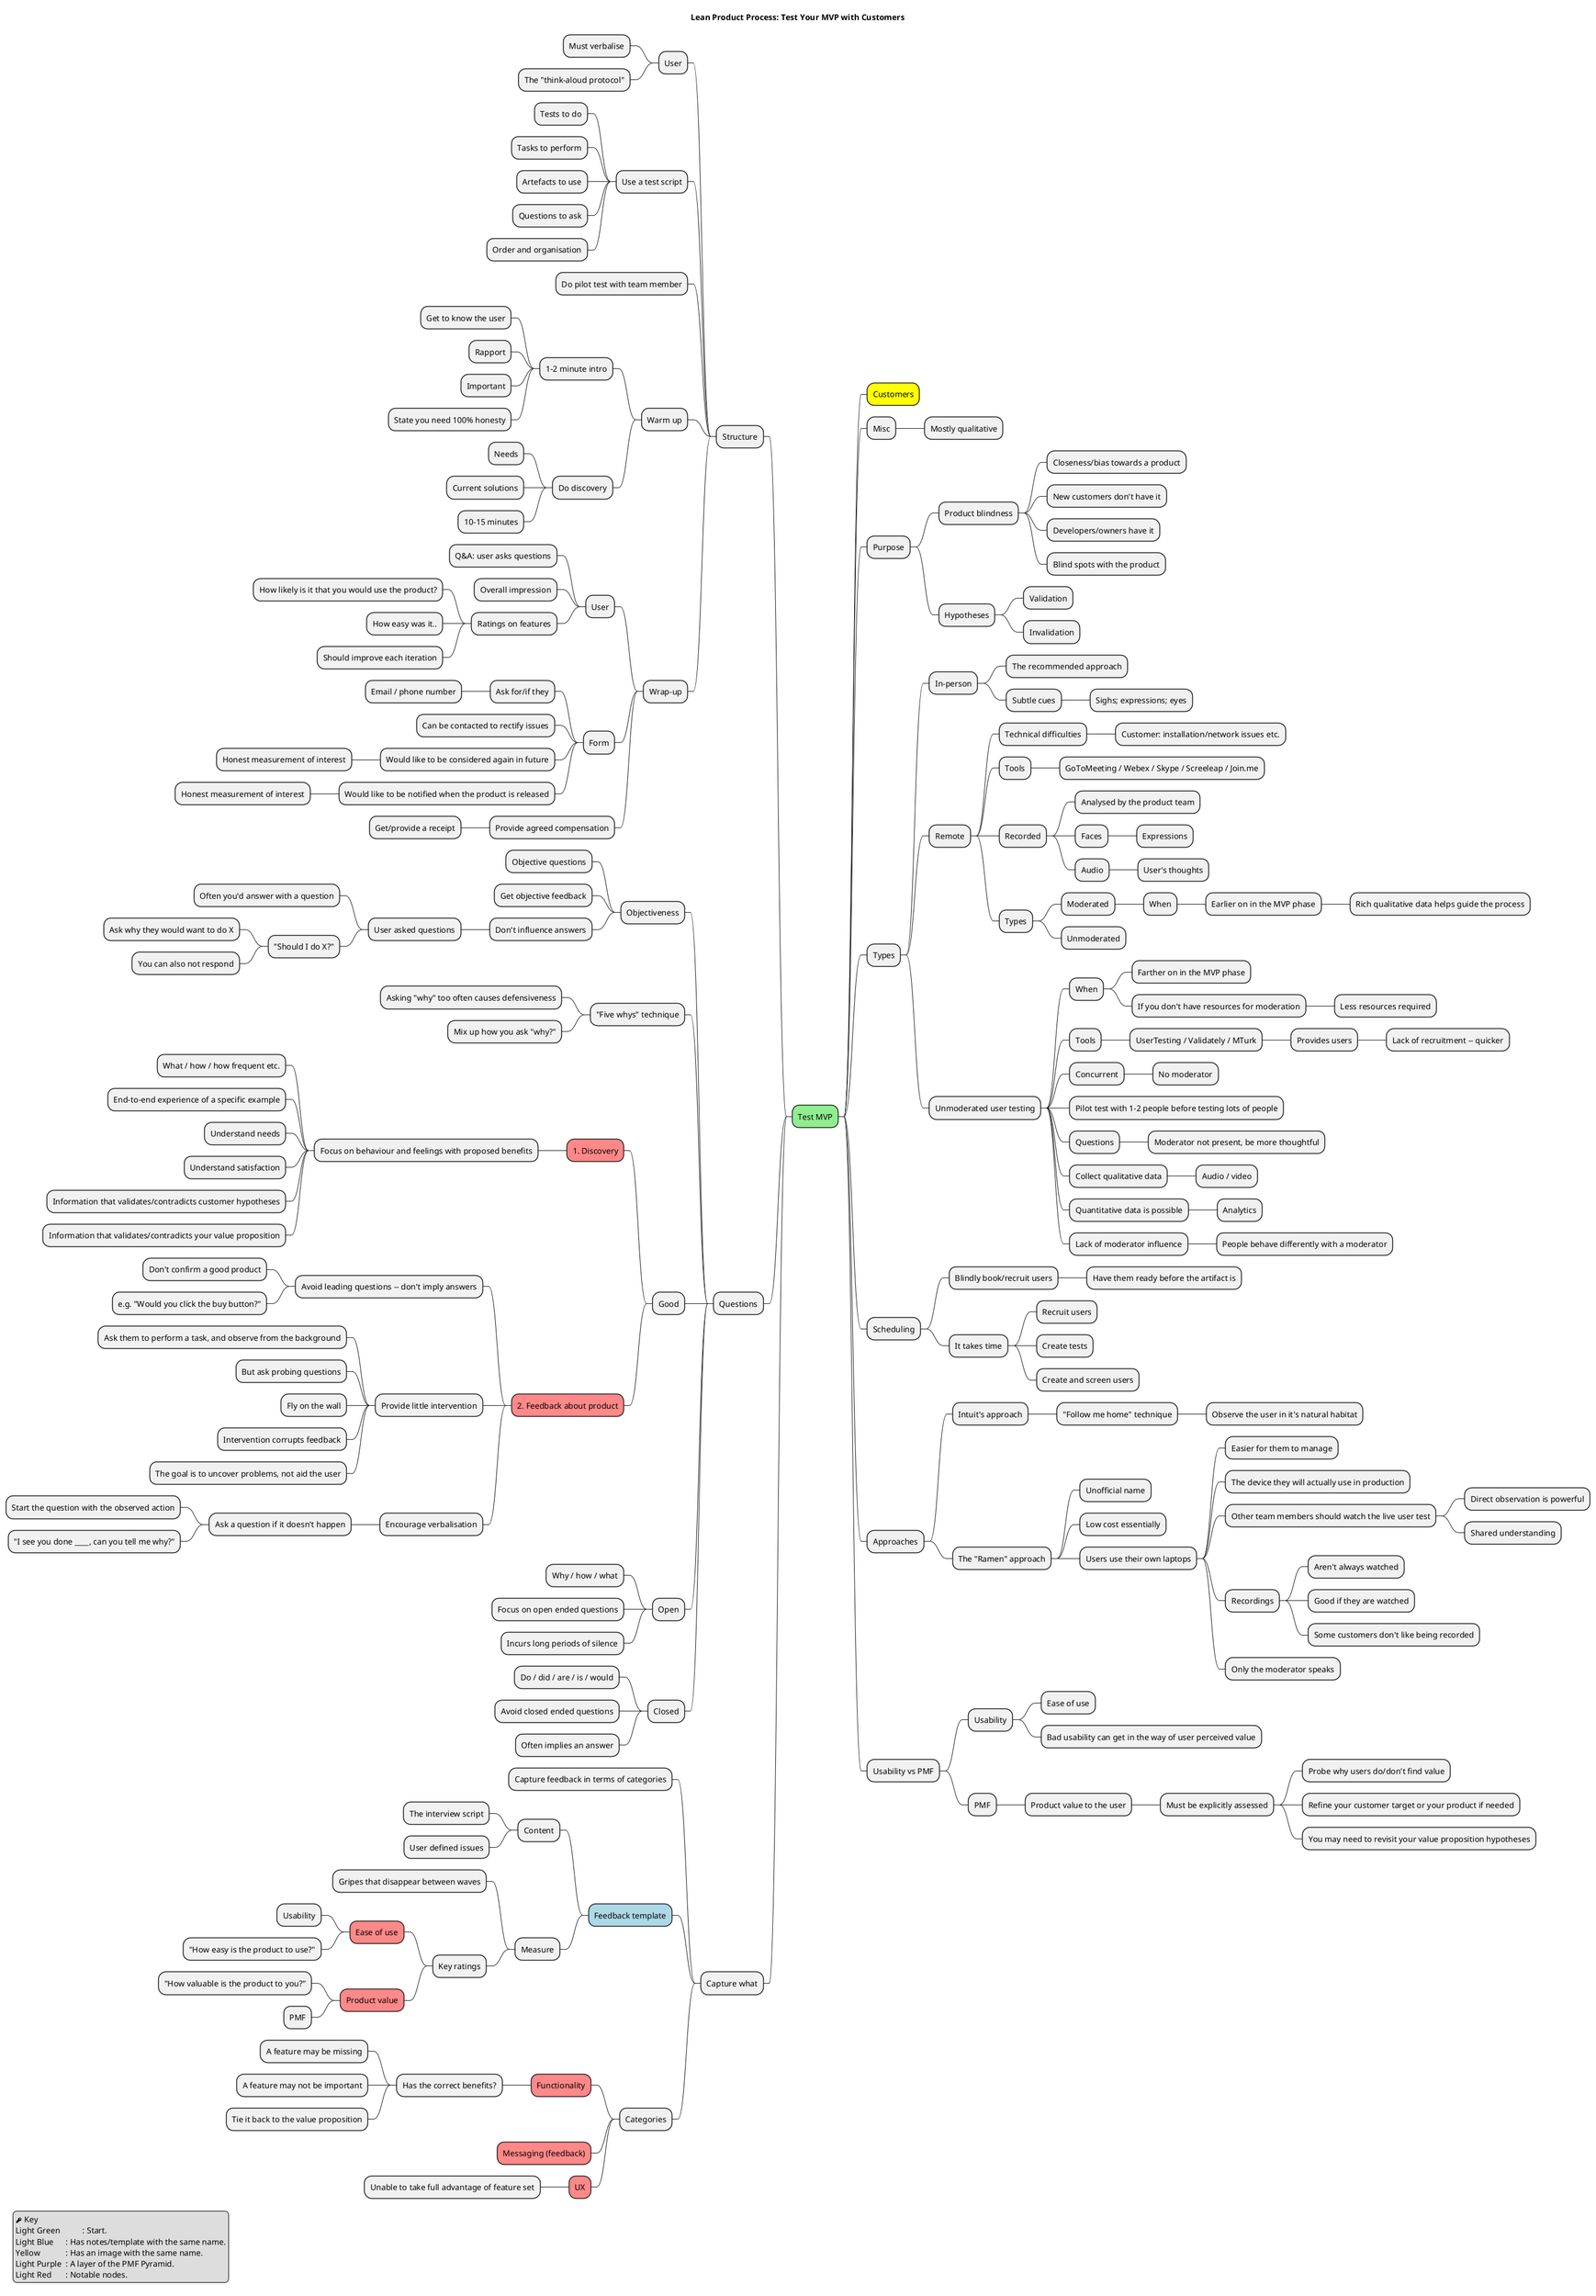 @startmindmap

legend left
  <&key> Key
  Light Green   \t: Start.
  Light Blue    \t: Has notes/template with the same name.
  Yellow        \t: Has an image with the same name.
  Light Purple  \t: A layer of the PMF Pyramid.
  Light Red     \t: Notable nodes.
endlegend

title Lean Product Process: Test Your MVP with Customers

*[#lightgreen] Test MVP

**[#yellow] Customers

** Misc
*** Mostly qualitative

** Purpose
*** Product blindness
**** Closeness/bias towards a product
**** New customers don't have it
**** Developers/owners have it
**** Blind spots with the product
*** Hypotheses
**** Validation
**** Invalidation

** Types
*** In-person
**** The recommended approach
**** Subtle cues
***** Sighs; expressions; eyes

*** Remote
**** Technical difficulties
***** Customer: installation/network issues etc.
**** Tools
***** GoToMeeting / Webex / Skype / Screeleap / Join.me
**** Recorded
***** Analysed by the product team
***** Faces
****** Expressions
***** Audio
****** User's thoughts
**** Types
***** Moderated
****** When
******* Earlier on in the MVP phase
******** Rich qualitative data helps guide the process
***** Unmoderated

*** Unmoderated user testing
**** When
***** Farther on in the MVP phase
***** If you don't have resources for moderation
****** Less resources required
**** Tools
***** UserTesting / Validately / MTurk
****** Provides users
******* Lack of recruitment -- quicker

**** Concurrent
***** No moderator
**** Pilot test with 1-2 people before testing lots of people
**** Questions
***** Moderator not present, be more thoughtful
**** Collect qualitative data
***** Audio / video
**** Quantitative data is possible
***** Analytics
**** Lack of moderator influence
***** People behave differently with a moderator

** Scheduling
*** Blindly book/recruit users
**** Have them ready before the artifact is
*** It takes time
**** Recruit users
**** Create tests
**** Create and screen users

** Approaches
*** Intuit's approach
**** "Follow me home" technique
***** Observe the user in it's natural habitat
*** The "Ramen" approach
**** Unofficial name
**** Low cost essentially
**** Users use their own laptops
***** Easier for them to manage
***** The device they will actually use in production
***** Other team members should watch the live user test
****** Direct observation is powerful
****** Shared understanding
***** Recordings
****** Aren't always watched
****** Good if they are watched
****** Some customers don't like being recorded
***** Only the moderator speaks

** Usability vs PMF
*** Usability
**** Ease of use
**** Bad usability can get in the way of user perceived value
*** PMF
**** Product value to the user
***** Must be explicitly assessed
****** Probe why users do/don't find value
****** Refine your customer target or your product if needed
****** You may need to revisit your value proposition hypotheses

left side

** Structure
*** User
**** Must verbalise
**** The "think-aloud protocol"
*** Use a test script
**** Tests to do
**** Tasks to perform
**** Artefacts to use
**** Questions to ask
**** Order and organisation
*** Do pilot test with team member
*** Warm up
**** 1-2 minute intro
***** Get to know the user
***** Rapport
***** Important
***** State you need 100% honesty
**** Do discovery
***** Needs
***** Current solutions
***** 10-15 minutes
*** Wrap-up
**** User
***** Q&A: user asks questions
***** Overall impression
***** Ratings on features
****** How likely is it that you would use the product?
****** How easy was it..
****** Should improve each iteration
**** Form
***** Ask for/if they
****** Email / phone number
***** Can be contacted to rectify issues
***** Would like to be considered again in future
****** Honest measurement of interest
***** Would like to be notified when the product is released
****** Honest measurement of interest
**** Provide agreed compensation
***** Get/provide a receipt

** Questions
*** Objectiveness
**** Objective questions
**** Get objective feedback
**** Don't influence answers
***** User asked questions
****** Often you'd answer with a question
****** "Should I do X?"
******* Ask why they would want to do X
******* You can also not respond
*** "Five whys" technique
**** Asking "why" too often causes defensiveness
**** Mix up how you ask "why?"
*** Good
****[#F88] 1. Discovery
***** Focus on behaviour and feelings with proposed benefits
****** What / how / how frequent etc.
****** End-to-end experience of a specific example
****** Understand needs
****** Understand satisfaction
****** Information that validates/contradicts customer hypotheses
****** Information that validates/contradicts your value proposition
****[#F88] 2. Feedback about product
***** Avoid leading questions -- don't imply answers
****** Don't confirm a good product
****** e.g. "Would you click the buy button?"
***** Provide little intervention
****** Ask them to perform a task, and observe from the background
****** But ask probing questions
****** Fly on the wall
****** Intervention corrupts feedback
****** The goal is to uncover problems, not aid the user
***** Encourage verbalisation
****** Ask a question if it doesn't happen
******* Start the question with the observed action
******* "I see you done ____, can you tell me why?"

*** Open
**** Why / how / what
**** Focus on open ended questions
**** Incurs long periods of silence
*** Closed
**** Do / did / are / is / would
**** Avoid closed ended questions
**** Often implies an answer

** Capture what
*** Capture feedback in terms of categories
***[#lightblue] Feedback template
**** Content
***** The interview script
***** User defined issues
**** Measure
***** Gripes that disappear between waves
***** Key ratings
******[#F88] Ease of use
******* Usability
******* "How easy is the product to use?"
******[#F88] Product value
******* "How valuable is the product to you?"
******* PMF
*** Categories
****[#F88] Functionality
***** Has the correct benefits?
****** A feature may be missing
****** A feature may not be important
****** Tie it back to the value proposition
****[#F88] Messaging (feedback)
****[#F88] UX
***** Unable to take full advantage of feature set

@endmindmap
